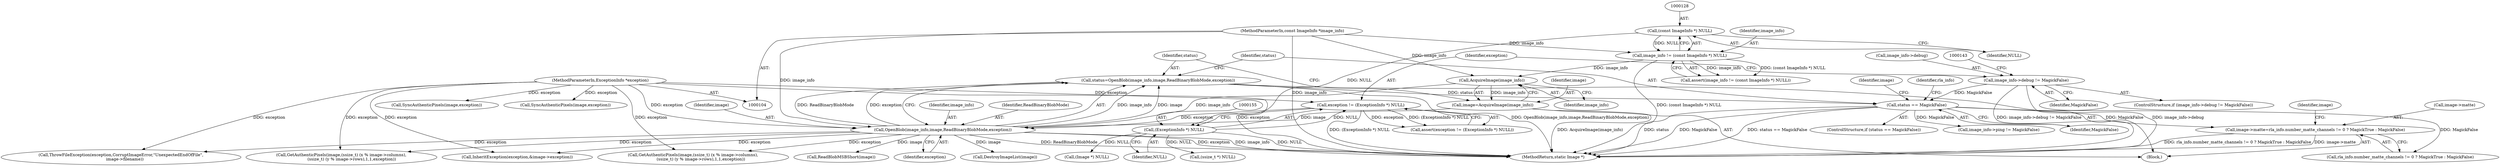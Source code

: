 digraph "0_ImageMagick_f6e9d0d9955e85bdd7540b251cd50d598dacc5e6_52@pointer" {
"1000593" [label="(Call,image->matte=rla_info.number_matte_channels != 0 ? MagickTrue : MagickFalse)"];
"1000175" [label="(Call,status == MagickFalse)"];
"1000167" [label="(Call,status=OpenBlob(image_info,image,ReadBinaryBlobMode,exception))"];
"1000169" [label="(Call,OpenBlob(image_info,image,ReadBinaryBlobMode,exception))"];
"1000165" [label="(Call,AcquireImage(image_info))"];
"1000125" [label="(Call,image_info != (const ImageInfo *) NULL)"];
"1000105" [label="(MethodParameterIn,const ImageInfo *image_info)"];
"1000127" [label="(Call,(const ImageInfo *) NULL)"];
"1000163" [label="(Call,image=AcquireImage(image_info))"];
"1000152" [label="(Call,exception != (ExceptionInfo *) NULL)"];
"1000106" [label="(MethodParameterIn,ExceptionInfo *exception)"];
"1000154" [label="(Call,(ExceptionInfo *) NULL)"];
"1000137" [label="(Call,image_info->debug != MagickFalse)"];
"1000166" [label="(Identifier,image_info)"];
"1000175" [label="(Call,status == MagickFalse)"];
"1000126" [label="(Identifier,image_info)"];
"1000597" [label="(Call,rla_info.number_matte_channels != 0 ? MagickTrue : MagickFalse)"];
"1000151" [label="(Call,assert(exception != (ExceptionInfo *) NULL))"];
"1000593" [label="(Call,image->matte=rla_info.number_matte_channels != 0 ? MagickTrue : MagickFalse)"];
"1000177" [label="(Identifier,MagickFalse)"];
"1000137" [label="(Call,image_info->debug != MagickFalse)"];
"1000167" [label="(Call,status=OpenBlob(image_info,image,ReadBinaryBlobMode,exception))"];
"1000180" [label="(Identifier,image)"];
"1000141" [label="(Identifier,MagickFalse)"];
"1000171" [label="(Identifier,image)"];
"1000165" [label="(Call,AcquireImage(image_info))"];
"1000695" [label="(Call,(ssize_t *) NULL)"];
"1000190" [label="(Identifier,rla_info)"];
"1000184" [label="(Call,(Image *) NULL)"];
"1000156" [label="(Identifier,NULL)"];
"1000164" [label="(Identifier,image)"];
"1000839" [label="(Call,GetAuthenticPixels(image,(ssize_t) (x % image->columns),\n                (ssize_t) (y % image->rows),1,1,exception))"];
"1000672" [label="(Call,InheritException(exception,&image->exception))"];
"1000136" [label="(ControlStructure,if (image_info->debug != MagickFalse))"];
"1000138" [label="(Call,image_info->debug)"];
"1000169" [label="(Call,OpenBlob(image_info,image,ReadBinaryBlobMode,exception))"];
"1000124" [label="(Call,assert(image_info != (const ImageInfo *) NULL))"];
"1000129" [label="(Identifier,NULL)"];
"1000153" [label="(Identifier,exception)"];
"1000907" [label="(Call,SyncAuthenticPixels(image,exception))"];
"1000107" [label="(Block,)"];
"1000931" [label="(Call,GetAuthenticPixels(image,(ssize_t) (x % image->columns),\n            (ssize_t) (y % image->rows),1,1,exception))"];
"1000125" [label="(Call,image_info != (const ImageInfo *) NULL)"];
"1000127" [label="(Call,(const ImageInfo *) NULL)"];
"1000991" [label="(Call,SyncAuthenticPixels(image,exception))"];
"1000168" [label="(Identifier,status)"];
"1000163" [label="(Call,image=AcquireImage(image_info))"];
"1000106" [label="(MethodParameterIn,ExceptionInfo *exception)"];
"1000195" [label="(Call,ReadBlobMSBShort(image))"];
"1000154" [label="(Call,(ExceptionInfo *) NULL)"];
"1000176" [label="(Identifier,status)"];
"1000174" [label="(ControlStructure,if (status == MagickFalse))"];
"1000170" [label="(Identifier,image_info)"];
"1000152" [label="(Call,exception != (ExceptionInfo *) NULL)"];
"1000173" [label="(Identifier,exception)"];
"1000644" [label="(Call,image_info->ping != MagickFalse)"];
"1000105" [label="(MethodParameterIn,const ImageInfo *image_info)"];
"1000607" [label="(Identifier,image)"];
"1000172" [label="(Identifier,ReadBinaryBlobMode)"];
"1001038" [label="(MethodReturn,static Image *)"];
"1001024" [label="(Call,ThrowFileException(exception,CorruptImageError,\"UnexpectedEndOfFile\",\n      image->filename))"];
"1000181" [label="(Call,DestroyImageList(image))"];
"1000594" [label="(Call,image->matte)"];
"1000593" -> "1000107"  [label="AST: "];
"1000593" -> "1000597"  [label="CFG: "];
"1000594" -> "1000593"  [label="AST: "];
"1000597" -> "1000593"  [label="AST: "];
"1000607" -> "1000593"  [label="CFG: "];
"1000593" -> "1001038"  [label="DDG: rla_info.number_matte_channels != 0 ? MagickTrue : MagickFalse"];
"1000593" -> "1001038"  [label="DDG: image->matte"];
"1000175" -> "1000593"  [label="DDG: MagickFalse"];
"1000175" -> "1000174"  [label="AST: "];
"1000175" -> "1000177"  [label="CFG: "];
"1000176" -> "1000175"  [label="AST: "];
"1000177" -> "1000175"  [label="AST: "];
"1000180" -> "1000175"  [label="CFG: "];
"1000190" -> "1000175"  [label="CFG: "];
"1000175" -> "1001038"  [label="DDG: status"];
"1000175" -> "1001038"  [label="DDG: MagickFalse"];
"1000175" -> "1001038"  [label="DDG: status == MagickFalse"];
"1000167" -> "1000175"  [label="DDG: status"];
"1000137" -> "1000175"  [label="DDG: MagickFalse"];
"1000175" -> "1000597"  [label="DDG: MagickFalse"];
"1000175" -> "1000644"  [label="DDG: MagickFalse"];
"1000167" -> "1000107"  [label="AST: "];
"1000167" -> "1000169"  [label="CFG: "];
"1000168" -> "1000167"  [label="AST: "];
"1000169" -> "1000167"  [label="AST: "];
"1000176" -> "1000167"  [label="CFG: "];
"1000167" -> "1001038"  [label="DDG: OpenBlob(image_info,image,ReadBinaryBlobMode,exception)"];
"1000169" -> "1000167"  [label="DDG: image_info"];
"1000169" -> "1000167"  [label="DDG: image"];
"1000169" -> "1000167"  [label="DDG: ReadBinaryBlobMode"];
"1000169" -> "1000167"  [label="DDG: exception"];
"1000169" -> "1000173"  [label="CFG: "];
"1000170" -> "1000169"  [label="AST: "];
"1000171" -> "1000169"  [label="AST: "];
"1000172" -> "1000169"  [label="AST: "];
"1000173" -> "1000169"  [label="AST: "];
"1000169" -> "1001038"  [label="DDG: ReadBinaryBlobMode"];
"1000169" -> "1001038"  [label="DDG: exception"];
"1000169" -> "1001038"  [label="DDG: image_info"];
"1000165" -> "1000169"  [label="DDG: image_info"];
"1000105" -> "1000169"  [label="DDG: image_info"];
"1000163" -> "1000169"  [label="DDG: image"];
"1000152" -> "1000169"  [label="DDG: exception"];
"1000106" -> "1000169"  [label="DDG: exception"];
"1000169" -> "1000181"  [label="DDG: image"];
"1000169" -> "1000195"  [label="DDG: image"];
"1000169" -> "1000672"  [label="DDG: exception"];
"1000169" -> "1000839"  [label="DDG: exception"];
"1000169" -> "1000931"  [label="DDG: exception"];
"1000169" -> "1001024"  [label="DDG: exception"];
"1000165" -> "1000163"  [label="AST: "];
"1000165" -> "1000166"  [label="CFG: "];
"1000166" -> "1000165"  [label="AST: "];
"1000163" -> "1000165"  [label="CFG: "];
"1000165" -> "1000163"  [label="DDG: image_info"];
"1000125" -> "1000165"  [label="DDG: image_info"];
"1000105" -> "1000165"  [label="DDG: image_info"];
"1000125" -> "1000124"  [label="AST: "];
"1000125" -> "1000127"  [label="CFG: "];
"1000126" -> "1000125"  [label="AST: "];
"1000127" -> "1000125"  [label="AST: "];
"1000124" -> "1000125"  [label="CFG: "];
"1000125" -> "1001038"  [label="DDG: (const ImageInfo *) NULL"];
"1000125" -> "1000124"  [label="DDG: image_info"];
"1000125" -> "1000124"  [label="DDG: (const ImageInfo *) NULL"];
"1000105" -> "1000125"  [label="DDG: image_info"];
"1000127" -> "1000125"  [label="DDG: NULL"];
"1000105" -> "1000104"  [label="AST: "];
"1000105" -> "1001038"  [label="DDG: image_info"];
"1000127" -> "1000129"  [label="CFG: "];
"1000128" -> "1000127"  [label="AST: "];
"1000129" -> "1000127"  [label="AST: "];
"1000127" -> "1000154"  [label="DDG: NULL"];
"1000163" -> "1000107"  [label="AST: "];
"1000164" -> "1000163"  [label="AST: "];
"1000168" -> "1000163"  [label="CFG: "];
"1000163" -> "1001038"  [label="DDG: AcquireImage(image_info)"];
"1000152" -> "1000151"  [label="AST: "];
"1000152" -> "1000154"  [label="CFG: "];
"1000153" -> "1000152"  [label="AST: "];
"1000154" -> "1000152"  [label="AST: "];
"1000151" -> "1000152"  [label="CFG: "];
"1000152" -> "1001038"  [label="DDG: (ExceptionInfo *) NULL"];
"1000152" -> "1000151"  [label="DDG: exception"];
"1000152" -> "1000151"  [label="DDG: (ExceptionInfo *) NULL"];
"1000106" -> "1000152"  [label="DDG: exception"];
"1000154" -> "1000152"  [label="DDG: NULL"];
"1000106" -> "1000104"  [label="AST: "];
"1000106" -> "1001038"  [label="DDG: exception"];
"1000106" -> "1000672"  [label="DDG: exception"];
"1000106" -> "1000839"  [label="DDG: exception"];
"1000106" -> "1000907"  [label="DDG: exception"];
"1000106" -> "1000931"  [label="DDG: exception"];
"1000106" -> "1000991"  [label="DDG: exception"];
"1000106" -> "1001024"  [label="DDG: exception"];
"1000154" -> "1000156"  [label="CFG: "];
"1000155" -> "1000154"  [label="AST: "];
"1000156" -> "1000154"  [label="AST: "];
"1000154" -> "1001038"  [label="DDG: NULL"];
"1000154" -> "1000184"  [label="DDG: NULL"];
"1000154" -> "1000695"  [label="DDG: NULL"];
"1000137" -> "1000136"  [label="AST: "];
"1000137" -> "1000141"  [label="CFG: "];
"1000138" -> "1000137"  [label="AST: "];
"1000141" -> "1000137"  [label="AST: "];
"1000143" -> "1000137"  [label="CFG: "];
"1000153" -> "1000137"  [label="CFG: "];
"1000137" -> "1001038"  [label="DDG: image_info->debug"];
"1000137" -> "1001038"  [label="DDG: image_info->debug != MagickFalse"];
}
